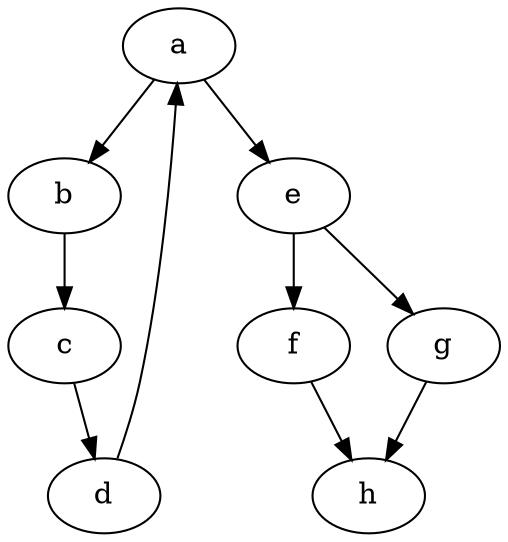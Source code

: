 digraph {
    a -> b;
    b -> c;
    c -> d;
    d -> a;
    a -> e;
    e -> f;
    e -> g;
    f -> h;
    g -> h
}